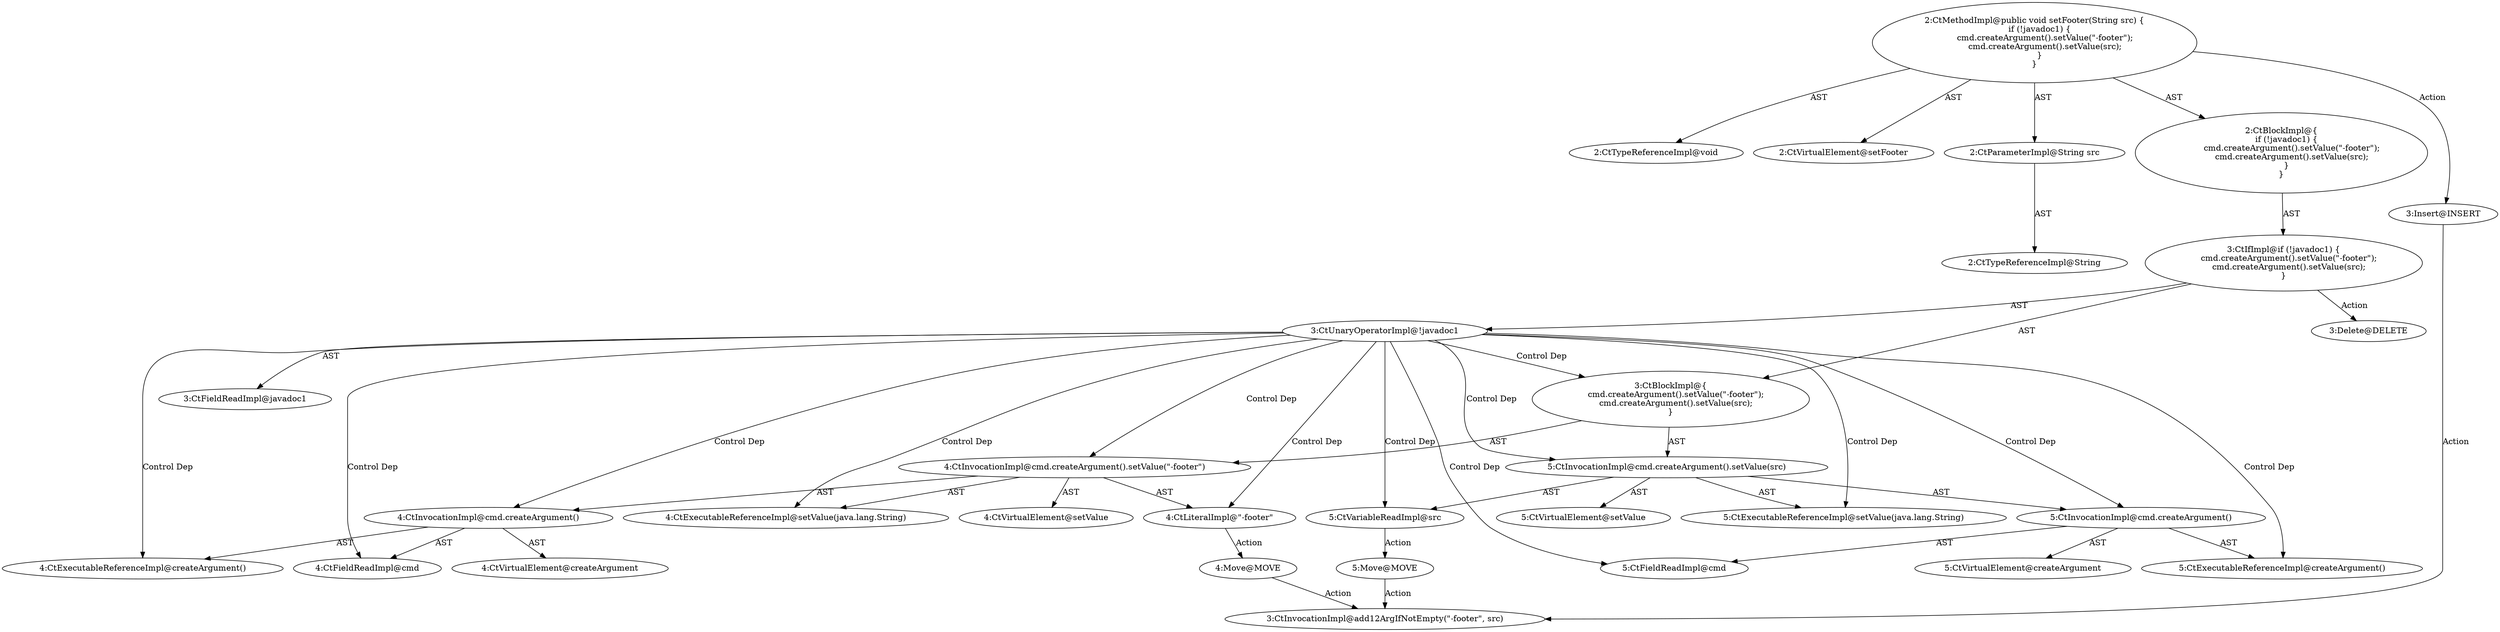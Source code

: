 digraph "setFooter#?,String" {
0 [label="2:CtTypeReferenceImpl@void" shape=ellipse]
1 [label="2:CtVirtualElement@setFooter" shape=ellipse]
2 [label="2:CtParameterImpl@String src" shape=ellipse]
3 [label="2:CtTypeReferenceImpl@String" shape=ellipse]
4 [label="3:CtFieldReadImpl@javadoc1" shape=ellipse]
5 [label="3:CtUnaryOperatorImpl@!javadoc1" shape=ellipse]
6 [label="4:CtExecutableReferenceImpl@setValue(java.lang.String)" shape=ellipse]
7 [label="4:CtVirtualElement@setValue" shape=ellipse]
8 [label="4:CtExecutableReferenceImpl@createArgument()" shape=ellipse]
9 [label="4:CtVirtualElement@createArgument" shape=ellipse]
10 [label="4:CtFieldReadImpl@cmd" shape=ellipse]
11 [label="4:CtInvocationImpl@cmd.createArgument()" shape=ellipse]
12 [label="4:CtLiteralImpl@\"-footer\"" shape=ellipse]
13 [label="4:CtInvocationImpl@cmd.createArgument().setValue(\"-footer\")" shape=ellipse]
14 [label="5:CtExecutableReferenceImpl@setValue(java.lang.String)" shape=ellipse]
15 [label="5:CtVirtualElement@setValue" shape=ellipse]
16 [label="5:CtExecutableReferenceImpl@createArgument()" shape=ellipse]
17 [label="5:CtVirtualElement@createArgument" shape=ellipse]
18 [label="5:CtFieldReadImpl@cmd" shape=ellipse]
19 [label="5:CtInvocationImpl@cmd.createArgument()" shape=ellipse]
20 [label="5:CtVariableReadImpl@src" shape=ellipse]
21 [label="5:CtInvocationImpl@cmd.createArgument().setValue(src)" shape=ellipse]
22 [label="3:CtBlockImpl@\{
    cmd.createArgument().setValue(\"-footer\");
    cmd.createArgument().setValue(src);
\}" shape=ellipse]
23 [label="3:CtIfImpl@if (!javadoc1) \{
    cmd.createArgument().setValue(\"-footer\");
    cmd.createArgument().setValue(src);
\}" shape=ellipse]
24 [label="2:CtBlockImpl@\{
    if (!javadoc1) \{
        cmd.createArgument().setValue(\"-footer\");
        cmd.createArgument().setValue(src);
    \}
\}" shape=ellipse]
25 [label="2:CtMethodImpl@public void setFooter(String src) \{
    if (!javadoc1) \{
        cmd.createArgument().setValue(\"-footer\");
        cmd.createArgument().setValue(src);
    \}
\}" shape=ellipse]
26 [label="3:Delete@DELETE" shape=ellipse]
27 [label="3:Insert@INSERT" shape=ellipse]
28 [label="3:CtInvocationImpl@add12ArgIfNotEmpty(\"-footer\", src)" shape=ellipse]
29 [label="4:Move@MOVE" shape=ellipse]
30 [label="5:Move@MOVE" shape=ellipse]
2 -> 3 [label="AST"];
5 -> 4 [label="AST"];
5 -> 22 [label="Control Dep"];
5 -> 13 [label="Control Dep"];
5 -> 6 [label="Control Dep"];
5 -> 11 [label="Control Dep"];
5 -> 8 [label="Control Dep"];
5 -> 10 [label="Control Dep"];
5 -> 12 [label="Control Dep"];
5 -> 21 [label="Control Dep"];
5 -> 14 [label="Control Dep"];
5 -> 19 [label="Control Dep"];
5 -> 16 [label="Control Dep"];
5 -> 18 [label="Control Dep"];
5 -> 20 [label="Control Dep"];
11 -> 9 [label="AST"];
11 -> 10 [label="AST"];
11 -> 8 [label="AST"];
12 -> 29 [label="Action"];
13 -> 7 [label="AST"];
13 -> 11 [label="AST"];
13 -> 6 [label="AST"];
13 -> 12 [label="AST"];
19 -> 17 [label="AST"];
19 -> 18 [label="AST"];
19 -> 16 [label="AST"];
20 -> 30 [label="Action"];
21 -> 15 [label="AST"];
21 -> 19 [label="AST"];
21 -> 14 [label="AST"];
21 -> 20 [label="AST"];
22 -> 13 [label="AST"];
22 -> 21 [label="AST"];
23 -> 5 [label="AST"];
23 -> 22 [label="AST"];
23 -> 26 [label="Action"];
24 -> 23 [label="AST"];
25 -> 1 [label="AST"];
25 -> 0 [label="AST"];
25 -> 2 [label="AST"];
25 -> 24 [label="AST"];
25 -> 27 [label="Action"];
27 -> 28 [label="Action"];
29 -> 28 [label="Action"];
30 -> 28 [label="Action"];
}